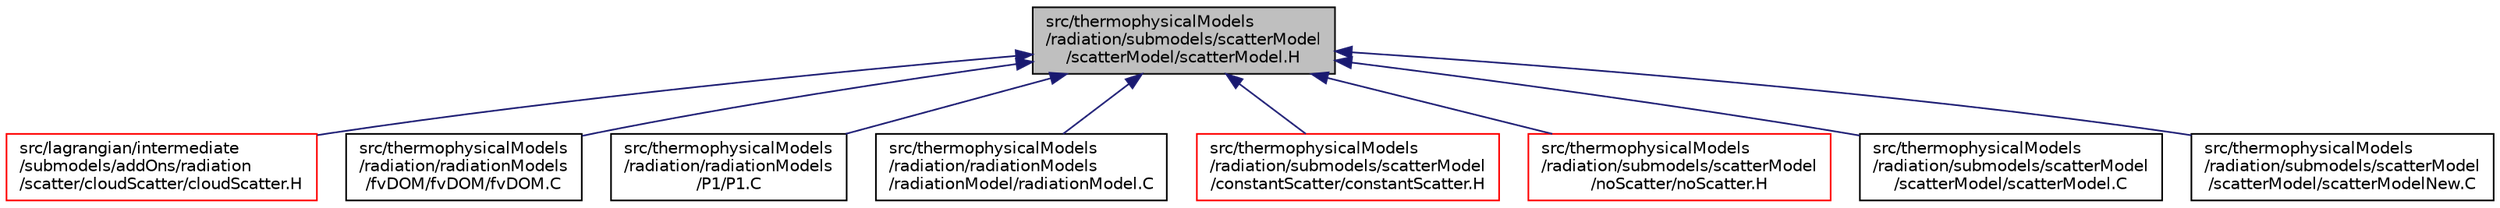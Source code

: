 digraph "src/thermophysicalModels/radiation/submodels/scatterModel/scatterModel/scatterModel.H"
{
  bgcolor="transparent";
  edge [fontname="Helvetica",fontsize="10",labelfontname="Helvetica",labelfontsize="10"];
  node [fontname="Helvetica",fontsize="10",shape=record];
  Node316 [label="src/thermophysicalModels\l/radiation/submodels/scatterModel\l/scatterModel/scatterModel.H",height=0.2,width=0.4,color="black", fillcolor="grey75", style="filled", fontcolor="black"];
  Node316 -> Node317 [dir="back",color="midnightblue",fontsize="10",style="solid",fontname="Helvetica"];
  Node317 [label="src/lagrangian/intermediate\l/submodels/addOns/radiation\l/scatter/cloudScatter/cloudScatter.H",height=0.2,width=0.4,color="red",URL="$a06212.html"];
  Node316 -> Node319 [dir="back",color="midnightblue",fontsize="10",style="solid",fontname="Helvetica"];
  Node319 [label="src/thermophysicalModels\l/radiation/radiationModels\l/fvDOM/fvDOM/fvDOM.C",height=0.2,width=0.4,color="black",URL="$a16406.html"];
  Node316 -> Node320 [dir="back",color="midnightblue",fontsize="10",style="solid",fontname="Helvetica"];
  Node320 [label="src/thermophysicalModels\l/radiation/radiationModels\l/P1/P1.C",height=0.2,width=0.4,color="black",URL="$a16430.html"];
  Node316 -> Node321 [dir="back",color="midnightblue",fontsize="10",style="solid",fontname="Helvetica"];
  Node321 [label="src/thermophysicalModels\l/radiation/radiationModels\l/radiationModel/radiationModel.C",height=0.2,width=0.4,color="black",URL="$a16436.html"];
  Node316 -> Node322 [dir="back",color="midnightblue",fontsize="10",style="solid",fontname="Helvetica"];
  Node322 [label="src/thermophysicalModels\l/radiation/submodels/scatterModel\l/constantScatter/constantScatter.H",height=0.2,width=0.4,color="red",URL="$a16502.html"];
  Node316 -> Node324 [dir="back",color="midnightblue",fontsize="10",style="solid",fontname="Helvetica"];
  Node324 [label="src/thermophysicalModels\l/radiation/submodels/scatterModel\l/noScatter/noScatter.H",height=0.2,width=0.4,color="red",URL="$a16508.html"];
  Node316 -> Node326 [dir="back",color="midnightblue",fontsize="10",style="solid",fontname="Helvetica"];
  Node326 [label="src/thermophysicalModels\l/radiation/submodels/scatterModel\l/scatterModel/scatterModel.C",height=0.2,width=0.4,color="black",URL="$a16511.html"];
  Node316 -> Node327 [dir="back",color="midnightblue",fontsize="10",style="solid",fontname="Helvetica"];
  Node327 [label="src/thermophysicalModels\l/radiation/submodels/scatterModel\l/scatterModel/scatterModelNew.C",height=0.2,width=0.4,color="black",URL="$a16517.html"];
}

